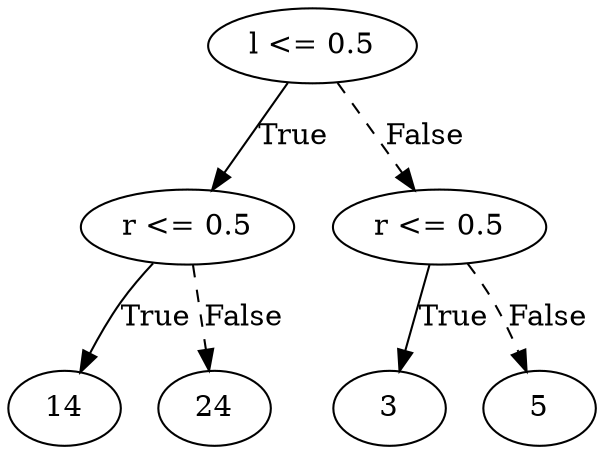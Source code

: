 digraph {
0 [label="l <= 0.5"];
1 [label="r <= 0.5"];
2 [label="14"];
1 -> 2 [label="True"];
3 [label="24"];
1 -> 3 [style="dashed", label="False"];
0 -> 1 [label="True"];
4 [label="r <= 0.5"];
5 [label="3"];
4 -> 5 [label="True"];
6 [label="5"];
4 -> 6 [style="dashed", label="False"];
0 -> 4 [style="dashed", label="False"];

}